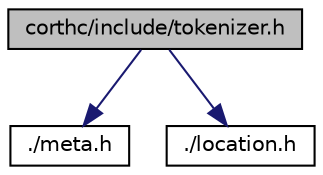 digraph "corthc/include/tokenizer.h"
{
 // LATEX_PDF_SIZE
  edge [fontname="Helvetica",fontsize="10",labelfontname="Helvetica",labelfontsize="10"];
  node [fontname="Helvetica",fontsize="10",shape=record];
  Node1 [label="corthc/include/tokenizer.h",height=0.2,width=0.4,color="black", fillcolor="grey75", style="filled", fontcolor="black",tooltip=" "];
  Node1 -> Node2 [color="midnightblue",fontsize="10",style="solid",fontname="Helvetica"];
  Node2 [label="./meta.h",height=0.2,width=0.4,color="black", fillcolor="white", style="filled",URL="$dd/dbc/meta_8h.html",tooltip=" "];
  Node1 -> Node3 [color="midnightblue",fontsize="10",style="solid",fontname="Helvetica"];
  Node3 [label="./location.h",height=0.2,width=0.4,color="black", fillcolor="white", style="filled",URL="$dd/dcf/location_8h.html",tooltip=" "];
}
